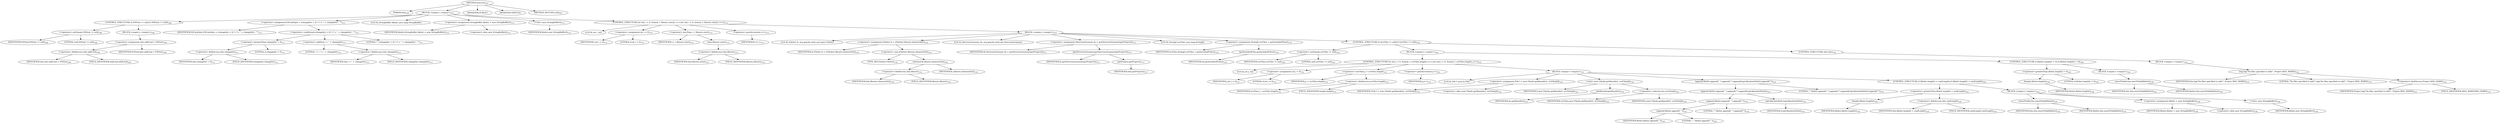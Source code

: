 digraph "execute" {  
"100" [label = <(METHOD,execute)<SUB>107</SUB>> ]
"10" [label = <(PARAM,this)<SUB>107</SUB>> ]
"101" [label = <(BLOCK,&lt;empty&gt;,&lt;empty&gt;)<SUB>107</SUB>> ]
"102" [label = <(CONTROL_STRUCTURE,if (P4View != null),if (P4View != null))<SUB>108</SUB>> ]
"103" [label = <(&lt;operator&gt;.notEquals,P4View != null)<SUB>108</SUB>> ]
"104" [label = <(IDENTIFIER,P4View,P4View != null)<SUB>108</SUB>> ]
"105" [label = <(LITERAL,null,P4View != null)<SUB>108</SUB>> ]
"106" [label = <(BLOCK,&lt;empty&gt;,&lt;empty&gt;)<SUB>108</SUB>> ]
"107" [label = <(&lt;operator&gt;.assignment,this.addCmd = P4View)<SUB>109</SUB>> ]
"108" [label = <(&lt;operator&gt;.fieldAccess,this.addCmd)<SUB>109</SUB>> ]
"109" [label = <(IDENTIFIER,this,this.addCmd = P4View)<SUB>109</SUB>> ]
"110" [label = <(FIELD_IDENTIFIER,addCmd,addCmd)<SUB>109</SUB>> ]
"111" [label = <(IDENTIFIER,P4View,this.addCmd = P4View)<SUB>109</SUB>> ]
"112" [label = <(&lt;operator&gt;.assignment,P4CmdOpts = (changelist &gt; 0) ? (&quot;-c &quot; + changelist) : &quot;&quot;)<SUB>111</SUB>> ]
"113" [label = <(IDENTIFIER,P4CmdOpts,P4CmdOpts = (changelist &gt; 0) ? (&quot;-c &quot; + changelist) : &quot;&quot;)<SUB>111</SUB>> ]
"114" [label = <(&lt;operator&gt;.conditional,(changelist &gt; 0) ? (&quot;-c &quot; + changelist) : &quot;&quot;)<SUB>111</SUB>> ]
"115" [label = <(&lt;operator&gt;.greaterThan,changelist &gt; 0)<SUB>111</SUB>> ]
"116" [label = <(&lt;operator&gt;.fieldAccess,this.changelist)<SUB>111</SUB>> ]
"117" [label = <(IDENTIFIER,this,changelist &gt; 0)<SUB>111</SUB>> ]
"118" [label = <(FIELD_IDENTIFIER,changelist,changelist)<SUB>111</SUB>> ]
"119" [label = <(LITERAL,0,changelist &gt; 0)<SUB>111</SUB>> ]
"120" [label = <(&lt;operator&gt;.addition,&quot;-c &quot; + changelist)<SUB>111</SUB>> ]
"121" [label = <(LITERAL,&quot;-c &quot;,&quot;-c &quot; + changelist)<SUB>111</SUB>> ]
"122" [label = <(&lt;operator&gt;.fieldAccess,this.changelist)<SUB>111</SUB>> ]
"123" [label = <(IDENTIFIER,this,&quot;-c &quot; + changelist)<SUB>111</SUB>> ]
"124" [label = <(FIELD_IDENTIFIER,changelist,changelist)<SUB>111</SUB>> ]
"125" [label = <(LITERAL,&quot;&quot;,(changelist &gt; 0) ? (&quot;-c &quot; + changelist) : &quot;&quot;)<SUB>111</SUB>> ]
"8" [label = <(LOCAL,StringBuffer filelist: java.lang.StringBuffer)> ]
"126" [label = <(&lt;operator&gt;.assignment,StringBuffer filelist = new StringBuffer())<SUB>113</SUB>> ]
"127" [label = <(IDENTIFIER,filelist,StringBuffer filelist = new StringBuffer())<SUB>113</SUB>> ]
"128" [label = <(&lt;operator&gt;.alloc,new StringBuffer())<SUB>113</SUB>> ]
"129" [label = <(&lt;init&gt;,new StringBuffer())<SUB>113</SUB>> ]
"7" [label = <(IDENTIFIER,filelist,new StringBuffer())<SUB>113</SUB>> ]
"130" [label = <(CONTROL_STRUCTURE,for (int i = 0; Some(i &lt; filesets.size()); i++),for (int i = 0; Some(i &lt; filesets.size()); i++))<SUB>115</SUB>> ]
"131" [label = <(LOCAL,int i: int)> ]
"132" [label = <(&lt;operator&gt;.assignment,int i = 0)<SUB>115</SUB>> ]
"133" [label = <(IDENTIFIER,i,int i = 0)<SUB>115</SUB>> ]
"134" [label = <(LITERAL,0,int i = 0)<SUB>115</SUB>> ]
"135" [label = <(&lt;operator&gt;.lessThan,i &lt; filesets.size())<SUB>115</SUB>> ]
"136" [label = <(IDENTIFIER,i,i &lt; filesets.size())<SUB>115</SUB>> ]
"137" [label = <(size,filesets.size())<SUB>115</SUB>> ]
"138" [label = <(&lt;operator&gt;.fieldAccess,this.filesets)<SUB>115</SUB>> ]
"139" [label = <(IDENTIFIER,this,filesets.size())<SUB>115</SUB>> ]
"140" [label = <(FIELD_IDENTIFIER,filesets,filesets)<SUB>115</SUB>> ]
"141" [label = <(&lt;operator&gt;.postIncrement,i++)<SUB>115</SUB>> ]
"142" [label = <(IDENTIFIER,i,i++)<SUB>115</SUB>> ]
"143" [label = <(BLOCK,&lt;empty&gt;,&lt;empty&gt;)<SUB>115</SUB>> ]
"144" [label = <(LOCAL,FileSet fs: org.apache.tools.ant.types.FileSet)> ]
"145" [label = <(&lt;operator&gt;.assignment,FileSet fs = (FileSet) filesets.elementAt(i))<SUB>116</SUB>> ]
"146" [label = <(IDENTIFIER,fs,FileSet fs = (FileSet) filesets.elementAt(i))<SUB>116</SUB>> ]
"147" [label = <(&lt;operator&gt;.cast,(FileSet) filesets.elementAt(i))<SUB>116</SUB>> ]
"148" [label = <(TYPE_REF,FileSet,FileSet)<SUB>116</SUB>> ]
"149" [label = <(elementAt,filesets.elementAt(i))<SUB>116</SUB>> ]
"150" [label = <(&lt;operator&gt;.fieldAccess,this.filesets)<SUB>116</SUB>> ]
"151" [label = <(IDENTIFIER,this,filesets.elementAt(i))<SUB>116</SUB>> ]
"152" [label = <(FIELD_IDENTIFIER,filesets,filesets)<SUB>116</SUB>> ]
"153" [label = <(IDENTIFIER,i,filesets.elementAt(i))<SUB>116</SUB>> ]
"154" [label = <(LOCAL,DirectoryScanner ds: org.apache.tools.ant.DirectoryScanner)> ]
"155" [label = <(&lt;operator&gt;.assignment,DirectoryScanner ds = getDirectoryScanner(getProject()))<SUB>117</SUB>> ]
"156" [label = <(IDENTIFIER,ds,DirectoryScanner ds = getDirectoryScanner(getProject()))<SUB>117</SUB>> ]
"157" [label = <(getDirectoryScanner,getDirectoryScanner(getProject()))<SUB>117</SUB>> ]
"158" [label = <(IDENTIFIER,fs,getDirectoryScanner(getProject()))<SUB>117</SUB>> ]
"159" [label = <(getProject,getProject())<SUB>117</SUB>> ]
"9" [label = <(IDENTIFIER,this,getProject())<SUB>117</SUB>> ]
"160" [label = <(LOCAL,String[] srcFiles: java.lang.String[])> ]
"161" [label = <(&lt;operator&gt;.assignment,String[] srcFiles = getIncludedFiles())<SUB>119</SUB>> ]
"162" [label = <(IDENTIFIER,srcFiles,String[] srcFiles = getIncludedFiles())<SUB>119</SUB>> ]
"163" [label = <(getIncludedFiles,getIncludedFiles())<SUB>119</SUB>> ]
"164" [label = <(IDENTIFIER,ds,getIncludedFiles())<SUB>119</SUB>> ]
"165" [label = <(CONTROL_STRUCTURE,if (srcFiles != null),if (srcFiles != null))<SUB>120</SUB>> ]
"166" [label = <(&lt;operator&gt;.notEquals,srcFiles != null)<SUB>120</SUB>> ]
"167" [label = <(IDENTIFIER,srcFiles,srcFiles != null)<SUB>120</SUB>> ]
"168" [label = <(LITERAL,null,srcFiles != null)<SUB>120</SUB>> ]
"169" [label = <(BLOCK,&lt;empty&gt;,&lt;empty&gt;)<SUB>120</SUB>> ]
"170" [label = <(CONTROL_STRUCTURE,for (int j = 0; Some(j &lt; srcFiles.length); j++),for (int j = 0; Some(j &lt; srcFiles.length); j++))<SUB>121</SUB>> ]
"171" [label = <(LOCAL,int j: int)> ]
"172" [label = <(&lt;operator&gt;.assignment,int j = 0)<SUB>121</SUB>> ]
"173" [label = <(IDENTIFIER,j,int j = 0)<SUB>121</SUB>> ]
"174" [label = <(LITERAL,0,int j = 0)<SUB>121</SUB>> ]
"175" [label = <(&lt;operator&gt;.lessThan,j &lt; srcFiles.length)<SUB>121</SUB>> ]
"176" [label = <(IDENTIFIER,j,j &lt; srcFiles.length)<SUB>121</SUB>> ]
"177" [label = <(&lt;operator&gt;.fieldAccess,srcFiles.length)<SUB>121</SUB>> ]
"178" [label = <(IDENTIFIER,srcFiles,j &lt; srcFiles.length)<SUB>121</SUB>> ]
"179" [label = <(FIELD_IDENTIFIER,length,length)<SUB>121</SUB>> ]
"180" [label = <(&lt;operator&gt;.postIncrement,j++)<SUB>121</SUB>> ]
"181" [label = <(IDENTIFIER,j,j++)<SUB>121</SUB>> ]
"182" [label = <(BLOCK,&lt;empty&gt;,&lt;empty&gt;)<SUB>121</SUB>> ]
"12" [label = <(LOCAL,File f: java.io.File)> ]
"183" [label = <(&lt;operator&gt;.assignment,File f = new File(ds.getBasedir(), srcFiles[j]))<SUB>122</SUB>> ]
"184" [label = <(IDENTIFIER,f,File f = new File(ds.getBasedir(), srcFiles[j]))<SUB>122</SUB>> ]
"185" [label = <(&lt;operator&gt;.alloc,new File(ds.getBasedir(), srcFiles[j]))<SUB>122</SUB>> ]
"186" [label = <(&lt;init&gt;,new File(ds.getBasedir(), srcFiles[j]))<SUB>122</SUB>> ]
"11" [label = <(IDENTIFIER,f,new File(ds.getBasedir(), srcFiles[j]))<SUB>122</SUB>> ]
"187" [label = <(getBasedir,getBasedir())<SUB>122</SUB>> ]
"188" [label = <(IDENTIFIER,ds,getBasedir())<SUB>122</SUB>> ]
"189" [label = <(&lt;operator&gt;.indexAccess,srcFiles[j])<SUB>122</SUB>> ]
"190" [label = <(IDENTIFIER,srcFiles,new File(ds.getBasedir(), srcFiles[j]))<SUB>122</SUB>> ]
"191" [label = <(IDENTIFIER,j,new File(ds.getBasedir(), srcFiles[j]))<SUB>122</SUB>> ]
"192" [label = <(append,filelist.append(&quot; &quot;).append('&quot;').append(f.getAbsolutePath()).append('&quot;'))<SUB>123</SUB>> ]
"193" [label = <(append,filelist.append(&quot; &quot;).append('&quot;').append(f.getAbsolutePath()))<SUB>123</SUB>> ]
"194" [label = <(append,filelist.append(&quot; &quot;).append('&quot;'))<SUB>123</SUB>> ]
"195" [label = <(append,filelist.append(&quot; &quot;))<SUB>123</SUB>> ]
"196" [label = <(IDENTIFIER,filelist,filelist.append(&quot; &quot;))<SUB>123</SUB>> ]
"197" [label = <(LITERAL,&quot; &quot;,filelist.append(&quot; &quot;))<SUB>123</SUB>> ]
"198" [label = <(LITERAL,'&quot;',filelist.append(&quot; &quot;).append('&quot;'))<SUB>123</SUB>> ]
"199" [label = <(getAbsolutePath,f.getAbsolutePath())<SUB>123</SUB>> ]
"200" [label = <(IDENTIFIER,f,f.getAbsolutePath())<SUB>123</SUB>> ]
"201" [label = <(LITERAL,'&quot;',filelist.append(&quot; &quot;).append('&quot;').append(f.getAbsolutePath()).append('&quot;'))<SUB>123</SUB>> ]
"202" [label = <(CONTROL_STRUCTURE,if (filelist.length() &gt; cmdLength),if (filelist.length() &gt; cmdLength))<SUB>124</SUB>> ]
"203" [label = <(&lt;operator&gt;.greaterThan,filelist.length() &gt; cmdLength)<SUB>124</SUB>> ]
"204" [label = <(length,filelist.length())<SUB>124</SUB>> ]
"205" [label = <(IDENTIFIER,filelist,filelist.length())<SUB>124</SUB>> ]
"206" [label = <(&lt;operator&gt;.fieldAccess,this.cmdLength)<SUB>124</SUB>> ]
"207" [label = <(IDENTIFIER,this,filelist.length() &gt; cmdLength)<SUB>124</SUB>> ]
"208" [label = <(FIELD_IDENTIFIER,cmdLength,cmdLength)<SUB>124</SUB>> ]
"209" [label = <(BLOCK,&lt;empty&gt;,&lt;empty&gt;)<SUB>124</SUB>> ]
"210" [label = <(execP4Add,this.execP4Add(filelist))<SUB>125</SUB>> ]
"13" [label = <(IDENTIFIER,this,this.execP4Add(filelist))<SUB>125</SUB>> ]
"211" [label = <(IDENTIFIER,filelist,this.execP4Add(filelist))<SUB>125</SUB>> ]
"212" [label = <(&lt;operator&gt;.assignment,filelist = new StringBuffer())<SUB>126</SUB>> ]
"213" [label = <(IDENTIFIER,filelist,filelist = new StringBuffer())<SUB>126</SUB>> ]
"214" [label = <(&lt;operator&gt;.alloc,new StringBuffer())<SUB>126</SUB>> ]
"215" [label = <(&lt;init&gt;,new StringBuffer())<SUB>126</SUB>> ]
"14" [label = <(IDENTIFIER,filelist,new StringBuffer())<SUB>126</SUB>> ]
"216" [label = <(CONTROL_STRUCTURE,if (filelist.length() &gt; 0),if (filelist.length() &gt; 0))<SUB>129</SUB>> ]
"217" [label = <(&lt;operator&gt;.greaterThan,filelist.length() &gt; 0)<SUB>129</SUB>> ]
"218" [label = <(length,filelist.length())<SUB>129</SUB>> ]
"219" [label = <(IDENTIFIER,filelist,filelist.length())<SUB>129</SUB>> ]
"220" [label = <(LITERAL,0,filelist.length() &gt; 0)<SUB>129</SUB>> ]
"221" [label = <(BLOCK,&lt;empty&gt;,&lt;empty&gt;)<SUB>129</SUB>> ]
"222" [label = <(execP4Add,this.execP4Add(filelist))<SUB>130</SUB>> ]
"15" [label = <(IDENTIFIER,this,this.execP4Add(filelist))<SUB>130</SUB>> ]
"223" [label = <(IDENTIFIER,filelist,this.execP4Add(filelist))<SUB>130</SUB>> ]
"224" [label = <(CONTROL_STRUCTURE,else,else)<SUB>132</SUB>> ]
"225" [label = <(BLOCK,&lt;empty&gt;,&lt;empty&gt;)<SUB>132</SUB>> ]
"226" [label = <(log,log(&quot;No files specified to add!&quot;, Project.MSG_WARN))<SUB>133</SUB>> ]
"16" [label = <(IDENTIFIER,this,log(&quot;No files specified to add!&quot;, Project.MSG_WARN))<SUB>133</SUB>> ]
"227" [label = <(LITERAL,&quot;No files specified to add!&quot;,log(&quot;No files specified to add!&quot;, Project.MSG_WARN))<SUB>133</SUB>> ]
"228" [label = <(&lt;operator&gt;.fieldAccess,Project.MSG_WARN)<SUB>133</SUB>> ]
"229" [label = <(IDENTIFIER,Project,log(&quot;No files specified to add!&quot;, Project.MSG_WARN))<SUB>133</SUB>> ]
"230" [label = <(FIELD_IDENTIFIER,MSG_WARN,MSG_WARN)<SUB>133</SUB>> ]
"231" [label = <(MODIFIER,PUBLIC)> ]
"232" [label = <(MODIFIER,VIRTUAL)> ]
"233" [label = <(METHOD_RETURN,void)<SUB>107</SUB>> ]
  "100" -> "10" 
  "100" -> "101" 
  "100" -> "231" 
  "100" -> "232" 
  "100" -> "233" 
  "101" -> "102" 
  "101" -> "112" 
  "101" -> "8" 
  "101" -> "126" 
  "101" -> "129" 
  "101" -> "130" 
  "102" -> "103" 
  "102" -> "106" 
  "103" -> "104" 
  "103" -> "105" 
  "106" -> "107" 
  "107" -> "108" 
  "107" -> "111" 
  "108" -> "109" 
  "108" -> "110" 
  "112" -> "113" 
  "112" -> "114" 
  "114" -> "115" 
  "114" -> "120" 
  "114" -> "125" 
  "115" -> "116" 
  "115" -> "119" 
  "116" -> "117" 
  "116" -> "118" 
  "120" -> "121" 
  "120" -> "122" 
  "122" -> "123" 
  "122" -> "124" 
  "126" -> "127" 
  "126" -> "128" 
  "129" -> "7" 
  "130" -> "131" 
  "130" -> "132" 
  "130" -> "135" 
  "130" -> "141" 
  "130" -> "143" 
  "132" -> "133" 
  "132" -> "134" 
  "135" -> "136" 
  "135" -> "137" 
  "137" -> "138" 
  "138" -> "139" 
  "138" -> "140" 
  "141" -> "142" 
  "143" -> "144" 
  "143" -> "145" 
  "143" -> "154" 
  "143" -> "155" 
  "143" -> "160" 
  "143" -> "161" 
  "143" -> "165" 
  "145" -> "146" 
  "145" -> "147" 
  "147" -> "148" 
  "147" -> "149" 
  "149" -> "150" 
  "149" -> "153" 
  "150" -> "151" 
  "150" -> "152" 
  "155" -> "156" 
  "155" -> "157" 
  "157" -> "158" 
  "157" -> "159" 
  "159" -> "9" 
  "161" -> "162" 
  "161" -> "163" 
  "163" -> "164" 
  "165" -> "166" 
  "165" -> "169" 
  "165" -> "224" 
  "166" -> "167" 
  "166" -> "168" 
  "169" -> "170" 
  "169" -> "216" 
  "170" -> "171" 
  "170" -> "172" 
  "170" -> "175" 
  "170" -> "180" 
  "170" -> "182" 
  "172" -> "173" 
  "172" -> "174" 
  "175" -> "176" 
  "175" -> "177" 
  "177" -> "178" 
  "177" -> "179" 
  "180" -> "181" 
  "182" -> "12" 
  "182" -> "183" 
  "182" -> "186" 
  "182" -> "192" 
  "182" -> "202" 
  "183" -> "184" 
  "183" -> "185" 
  "186" -> "11" 
  "186" -> "187" 
  "186" -> "189" 
  "187" -> "188" 
  "189" -> "190" 
  "189" -> "191" 
  "192" -> "193" 
  "192" -> "201" 
  "193" -> "194" 
  "193" -> "199" 
  "194" -> "195" 
  "194" -> "198" 
  "195" -> "196" 
  "195" -> "197" 
  "199" -> "200" 
  "202" -> "203" 
  "202" -> "209" 
  "203" -> "204" 
  "203" -> "206" 
  "204" -> "205" 
  "206" -> "207" 
  "206" -> "208" 
  "209" -> "210" 
  "209" -> "212" 
  "209" -> "215" 
  "210" -> "13" 
  "210" -> "211" 
  "212" -> "213" 
  "212" -> "214" 
  "215" -> "14" 
  "216" -> "217" 
  "216" -> "221" 
  "217" -> "218" 
  "217" -> "220" 
  "218" -> "219" 
  "221" -> "222" 
  "222" -> "15" 
  "222" -> "223" 
  "224" -> "225" 
  "225" -> "226" 
  "226" -> "16" 
  "226" -> "227" 
  "226" -> "228" 
  "228" -> "229" 
  "228" -> "230" 
}
